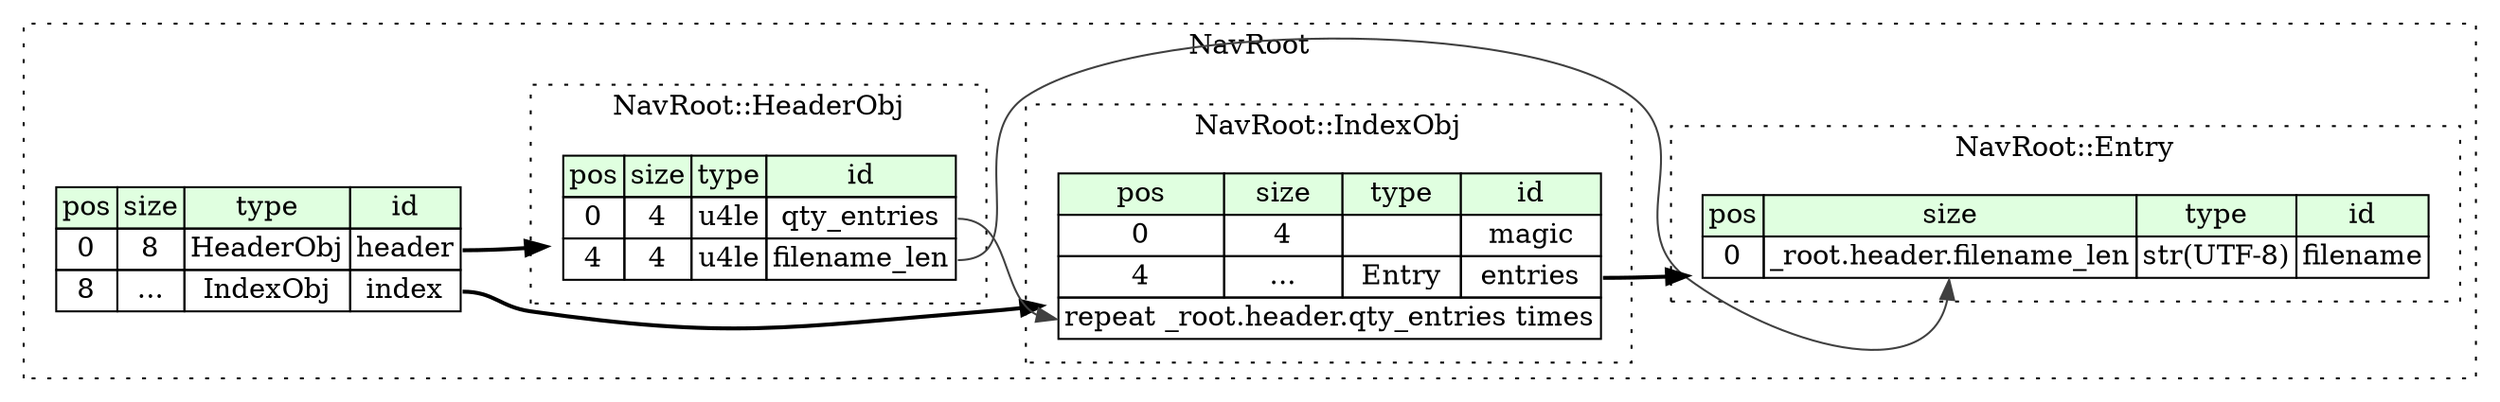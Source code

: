 digraph {
	rankdir=LR;
	node [shape=plaintext];
	subgraph cluster__nav_root {
		label="NavRoot";
		graph[style=dotted];

		nav_root__seq [label=<<TABLE BORDER="0" CELLBORDER="1" CELLSPACING="0">
			<TR><TD BGCOLOR="#E0FFE0">pos</TD><TD BGCOLOR="#E0FFE0">size</TD><TD BGCOLOR="#E0FFE0">type</TD><TD BGCOLOR="#E0FFE0">id</TD></TR>
			<TR><TD PORT="header_pos">0</TD><TD PORT="header_size">8</TD><TD>HeaderObj</TD><TD PORT="header_type">header</TD></TR>
			<TR><TD PORT="index_pos">8</TD><TD PORT="index_size">...</TD><TD>IndexObj</TD><TD PORT="index_type">index</TD></TR>
		</TABLE>>];
		subgraph cluster__header_obj {
			label="NavRoot::HeaderObj";
			graph[style=dotted];

			header_obj__seq [label=<<TABLE BORDER="0" CELLBORDER="1" CELLSPACING="0">
				<TR><TD BGCOLOR="#E0FFE0">pos</TD><TD BGCOLOR="#E0FFE0">size</TD><TD BGCOLOR="#E0FFE0">type</TD><TD BGCOLOR="#E0FFE0">id</TD></TR>
				<TR><TD PORT="qty_entries_pos">0</TD><TD PORT="qty_entries_size">4</TD><TD>u4le</TD><TD PORT="qty_entries_type">qty_entries</TD></TR>
				<TR><TD PORT="filename_len_pos">4</TD><TD PORT="filename_len_size">4</TD><TD>u4le</TD><TD PORT="filename_len_type">filename_len</TD></TR>
			</TABLE>>];
		}
		subgraph cluster__index_obj {
			label="NavRoot::IndexObj";
			graph[style=dotted];

			index_obj__seq [label=<<TABLE BORDER="0" CELLBORDER="1" CELLSPACING="0">
				<TR><TD BGCOLOR="#E0FFE0">pos</TD><TD BGCOLOR="#E0FFE0">size</TD><TD BGCOLOR="#E0FFE0">type</TD><TD BGCOLOR="#E0FFE0">id</TD></TR>
				<TR><TD PORT="magic_pos">0</TD><TD PORT="magic_size">4</TD><TD></TD><TD PORT="magic_type">magic</TD></TR>
				<TR><TD PORT="entries_pos">4</TD><TD PORT="entries_size">...</TD><TD>Entry</TD><TD PORT="entries_type">entries</TD></TR>
				<TR><TD COLSPAN="4" PORT="entries__repeat">repeat _root.header.qty_entries times</TD></TR>
			</TABLE>>];
		}
		subgraph cluster__entry {
			label="NavRoot::Entry";
			graph[style=dotted];

			entry__seq [label=<<TABLE BORDER="0" CELLBORDER="1" CELLSPACING="0">
				<TR><TD BGCOLOR="#E0FFE0">pos</TD><TD BGCOLOR="#E0FFE0">size</TD><TD BGCOLOR="#E0FFE0">type</TD><TD BGCOLOR="#E0FFE0">id</TD></TR>
				<TR><TD PORT="filename_pos">0</TD><TD PORT="filename_size">_root.header.filename_len</TD><TD>str(UTF-8)</TD><TD PORT="filename_type">filename</TD></TR>
			</TABLE>>];
		}
	}
	nav_root__seq:header_type -> header_obj__seq [style=bold];
	nav_root__seq:index_type -> index_obj__seq [style=bold];
	index_obj__seq:entries_type -> entry__seq [style=bold];
	header_obj__seq:qty_entries_type -> index_obj__seq:entries__repeat [color="#404040"];
	header_obj__seq:filename_len_type -> entry__seq:filename_size [color="#404040"];
}
